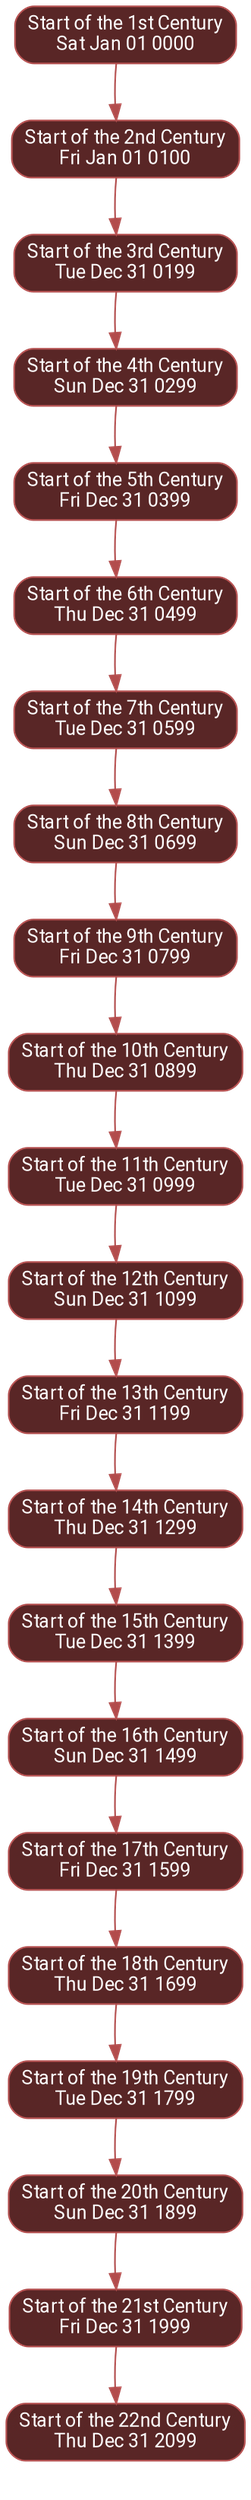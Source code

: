 digraph timeline {
    node [fontname="Segoe UI,Roboto,Oxygen-Sans,Ubuntu,Cantarell,Helvetica Neue,sans-serif"; fontsize="12";];
    edge [fontname="Segoe UI,Roboto,Oxygen-Sans,Ubuntu,Cantarell,Helvetica Neue,sans-serif"; fontsize="12";];
    bgcolor="transparent";
    comment=" ";
    fontname="Segoe UI,Roboto,Oxygen-Sans,Ubuntu,Cantarell,Helvetica Neue,sans-serif";
    fontsize="12";
    label=" ";
    rankdir="TD";
    ranksep="0.5";
    tooltip=" ";
    1 [class="td408927559ee23e3"; color="#B24C4CFF"; fillcolor="#592626FF"; fontcolor="#FFFFFFFF"; id="Z0000-01-01-0"; label=<Start of the 1st Century<BR ALIGN="CENTER"/>Sat Jan 01 0000>; penwidth="1"; shape="box"; style="solid,rounded,filled"; tooltip="0ms since Sat Jan 01 0000\n2026y 292d ago"; ts="-62167219200000";];
    2 [class="td408927559ee23e3"; color="#B24C4CFF"; fillcolor="#592626FF"; fontcolor="#FFFFFFFF"; id="Z0100-01-01-0"; label=<Start of the 2nd Century<BR ALIGN="CENTER"/>Fri Jan 01 0100>; penwidth="1"; shape="box"; style="solid,rounded,filled"; tooltip="100y 25d since Sat Jan 01 0000\n1926y 267d ago"; ts="-59011459200000";];
    3 [class="td408927559ee23e3"; color="#B24C4CFF"; fillcolor="#592626FF"; fontcolor="#FFFFFFFF"; id="Z0199-12-31-0"; label=<Start of the 3rd Century<BR ALIGN="CENTER"/>Tue Dec 31 0199>; penwidth="1"; shape="box"; style="solid,rounded,filled"; tooltip="200y 48d since Sat Jan 01 0000\n1826y 244d ago"; ts="-55855872000000";];
    4 [class="td408927559ee23e3"; color="#B24C4CFF"; fillcolor="#592626FF"; fontcolor="#FFFFFFFF"; id="Z0299-12-31-0"; label=<Start of the 4th Century<BR ALIGN="CENTER"/>Sun Dec 31 0299>; penwidth="1"; shape="box"; style="solid,rounded,filled"; tooltip="300y 72d since Sat Jan 01 0000\n1726y 220d ago"; ts="-52700198400000";];
    5 [class="td408927559ee23e3"; color="#B24C4CFF"; fillcolor="#592626FF"; fontcolor="#FFFFFFFF"; id="Z0399-12-31-0"; label=<Start of the 5th Century<BR ALIGN="CENTER"/>Fri Dec 31 0399>; penwidth="1"; shape="box"; style="solid,rounded,filled"; tooltip="400y 96d since Sat Jan 01 0000\n1626y 196d ago"; ts="-49544524800000";];
    6 [class="td408927559ee23e3"; color="#B24C4CFF"; fillcolor="#592626FF"; fontcolor="#FFFFFFFF"; id="Z0499-12-31-0"; label=<Start of the 6th Century<BR ALIGN="CENTER"/>Thu Dec 31 0499>; penwidth="1"; shape="box"; style="solid,rounded,filled"; tooltip="500y 121d since Sat Jan 01 0000\n1526y 171d ago"; ts="-46388764800000";];
    7 [class="td408927559ee23e3"; color="#B24C4CFF"; fillcolor="#592626FF"; fontcolor="#FFFFFFFF"; id="Z0599-12-31-0"; label=<Start of the 7th Century<BR ALIGN="CENTER"/>Tue Dec 31 0599>; penwidth="1"; shape="box"; style="solid,rounded,filled"; tooltip="600y 145d since Sat Jan 01 0000\n1426y 147d ago"; ts="-43233091200000";];
    8 [class="td408927559ee23e3"; color="#B24C4CFF"; fillcolor="#592626FF"; fontcolor="#FFFFFFFF"; id="Z0699-12-31-0"; label=<Start of the 8th Century<BR ALIGN="CENTER"/>Sun Dec 31 0699>; penwidth="1"; shape="box"; style="solid,rounded,filled"; tooltip="700y 169d since Sat Jan 01 0000\n1326y 123d ago"; ts="-40077417600000";];
    9 [class="td408927559ee23e3"; color="#B24C4CFF"; fillcolor="#592626FF"; fontcolor="#FFFFFFFF"; id="Z0799-12-31-0"; label=<Start of the 9th Century<BR ALIGN="CENTER"/>Fri Dec 31 0799>; penwidth="1"; shape="box"; style="solid,rounded,filled"; tooltip="800y 193d since Sat Jan 01 0000\n1226y 99d ago"; ts="-36921744000000";];
    10 [class="td408927559ee23e3"; color="#B24C4CFF"; fillcolor="#592626FF"; fontcolor="#FFFFFFFF"; id="Z0899-12-31-0"; label=<Start of the 10th Century<BR ALIGN="CENTER"/>Thu Dec 31 0899>; penwidth="1"; shape="box"; style="solid,rounded,filled"; tooltip="900y 218d since Sat Jan 01 0000\n1126y 74d ago"; ts="-33765984000000";];
    11 [class="td408927559ee23e3"; color="#B24C4CFF"; fillcolor="#592626FF"; fontcolor="#FFFFFFFF"; id="Z0999-12-31-0"; label=<Start of the 11th Century<BR ALIGN="CENTER"/>Tue Dec 31 0999>; penwidth="1"; shape="box"; style="solid,rounded,filled"; tooltip="1000y 242d since Sat Jan 01 0000\n1026y 50d ago"; ts="-30610310400000";];
    12 [class="td408927559ee23e3"; color="#B24C4CFF"; fillcolor="#592626FF"; fontcolor="#FFFFFFFF"; id="Z1099-12-31-0"; label=<Start of the 12th Century<BR ALIGN="CENTER"/>Sun Dec 31 1099>; penwidth="1"; shape="box"; style="solid,rounded,filled"; tooltip="1100y 266d since Sat Jan 01 0000\n926y 26d ago"; ts="-27454636800000";];
    13 [class="td408927559ee23e3"; color="#B24C4CFF"; fillcolor="#592626FF"; fontcolor="#FFFFFFFF"; id="Z1199-12-31-0"; label=<Start of the 13th Century<BR ALIGN="CENTER"/>Fri Dec 31 1199>; penwidth="1"; shape="box"; style="solid,rounded,filled"; tooltip="1200y 290d since Sat Jan 01 0000\n826y 2d ago"; ts="-24298963200000";];
    14 [class="td408927559ee23e3"; color="#B24C4CFF"; fillcolor="#592626FF"; fontcolor="#FFFFFFFF"; id="Z1299-12-31-0"; label=<Start of the 14th Century<BR ALIGN="CENTER"/>Thu Dec 31 1299>; penwidth="1"; shape="box"; style="solid,rounded,filled"; tooltip="1300y 315d since Sat Jan 01 0000\n725y 342d ago"; ts="-21143203200000";];
    15 [class="td408927559ee23e3"; color="#B24C4CFF"; fillcolor="#592626FF"; fontcolor="#FFFFFFFF"; id="Z1399-12-31-0"; label=<Start of the 15th Century<BR ALIGN="CENTER"/>Tue Dec 31 1399>; penwidth="1"; shape="box"; style="solid,rounded,filled"; tooltip="1400y 339d since Sat Jan 01 0000\n625y 318d ago"; ts="-17987529600000";];
    16 [class="td408927559ee23e3"; color="#B24C4CFF"; fillcolor="#592626FF"; fontcolor="#FFFFFFFF"; id="Z1499-12-31-0"; label=<Start of the 16th Century<BR ALIGN="CENTER"/>Sun Dec 31 1499>; penwidth="1"; shape="box"; style="solid,rounded,filled"; tooltip="1500y 363d since Sat Jan 01 0000\n525y 294d ago"; ts="-14831856000000";];
    17 [class="td408927559ee23e3"; color="#B24C4CFF"; fillcolor="#592626FF"; fontcolor="#FFFFFFFF"; id="Z1599-12-31-0"; label=<Start of the 17th Century<BR ALIGN="CENTER"/>Fri Dec 31 1599>; penwidth="1"; shape="box"; style="solid,rounded,filled"; tooltip="1601y 22d since Sat Jan 01 0000\n425y 270d ago"; ts="-11676182400000";];
    18 [class="td408927559ee23e3"; color="#B24C4CFF"; fillcolor="#592626FF"; fontcolor="#FFFFFFFF"; id="Z1699-12-31-0"; label=<Start of the 18th Century<BR ALIGN="CENTER"/>Thu Dec 31 1699>; penwidth="1"; shape="box"; style="solid,rounded,filled"; tooltip="1701y 47d since Sat Jan 01 0000\n325y 245d ago"; ts="-8520422400000";];
    19 [class="td408927559ee23e3"; color="#B24C4CFF"; fillcolor="#592626FF"; fontcolor="#FFFFFFFF"; id="Z1799-12-31-0"; label=<Start of the 19th Century<BR ALIGN="CENTER"/>Tue Dec 31 1799>; penwidth="1"; shape="box"; style="solid,rounded,filled"; tooltip="1801y 71d since Sat Jan 01 0000\n225y 221d ago"; ts="-5364748800000";];
    20 [class="td408927559ee23e3"; color="#B24C4CFF"; fillcolor="#592626FF"; fontcolor="#FFFFFFFF"; id="Z1899-12-31-0"; label=<Start of the 20th Century<BR ALIGN="CENTER"/>Sun Dec 31 1899>; penwidth="1"; shape="box"; style="solid,rounded,filled"; tooltip="1901y 95d since Sat Jan 01 0000\n125y 197d ago"; ts="-2209075200000";];
    21 [class="td408927559ee23e3"; color="#B24C4CFF"; fillcolor="#592626FF"; fontcolor="#FFFFFFFF"; id="Z1999-12-31-0"; label=<Start of the 21st Century<BR ALIGN="CENTER"/>Fri Dec 31 1999>; penwidth="1"; shape="box"; style="solid,rounded,filled"; tooltip="2001y 119d since Sat Jan 01 0000\n25y 173d ago"; ts="946598400000";];
    22 [class="td408927559ee23e3"; color="#B24C4CFF"; fillcolor="#592626FF"; fontcolor="#FFFFFFFF"; id="Z2099-12-31-0"; label=<Start of the 22nd Century<BR ALIGN="CENTER"/>Thu Dec 31 2099>; penwidth="1"; shape="box"; style="solid,rounded,filled"; tooltip="2101y 144d since Sat Jan 01 0000\n-74y -217d ago"; ts="4102358400000";];
    1 -> 2 [color="#B24C4CFF"; penwidth="1"; samehead="document"; sametail="document"; style="solid"; tooltip="100y 25d passed";];
    2 -> 3 [color="#B24C4CFF"; penwidth="1"; samehead="document"; sametail="document"; style="solid"; tooltip="100y 23d passed";];
    3 -> 4 [color="#B24C4CFF"; penwidth="1"; samehead="document"; sametail="document"; style="solid"; tooltip="100y 24d passed";];
    4 -> 5 [color="#B24C4CFF"; penwidth="1"; samehead="document"; sametail="document"; style="solid"; tooltip="100y 24d passed";];
    5 -> 6 [color="#B24C4CFF"; penwidth="1"; samehead="document"; sametail="document"; style="solid"; tooltip="100y 25d passed";];
    6 -> 7 [color="#B24C4CFF"; penwidth="1"; samehead="document"; sametail="document"; style="solid"; tooltip="100y 24d passed";];
    7 -> 8 [color="#B24C4CFF"; penwidth="1"; samehead="document"; sametail="document"; style="solid"; tooltip="100y 24d passed";];
    8 -> 9 [color="#B24C4CFF"; penwidth="1"; samehead="document"; sametail="document"; style="solid"; tooltip="100y 24d passed";];
    9 -> 10 [color="#B24C4CFF"; penwidth="1"; samehead="document"; sametail="document"; style="solid"; tooltip="100y 25d passed";];
    10 -> 11 [color="#B24C4CFF"; penwidth="1"; samehead="document"; sametail="document"; style="solid"; tooltip="100y 24d passed";];
    11 -> 12 [color="#B24C4CFF"; penwidth="1"; samehead="document"; sametail="document"; style="solid"; tooltip="100y 24d passed";];
    12 -> 13 [color="#B24C4CFF"; penwidth="1"; samehead="document"; sametail="document"; style="solid"; tooltip="100y 24d passed";];
    13 -> 14 [color="#B24C4CFF"; penwidth="1"; samehead="document"; sametail="document"; style="solid"; tooltip="100y 25d passed";];
    14 -> 15 [color="#B24C4CFF"; penwidth="1"; samehead="document"; sametail="document"; style="solid"; tooltip="100y 24d passed";];
    15 -> 16 [color="#B24C4CFF"; penwidth="1"; samehead="document"; sametail="document"; style="solid"; tooltip="100y 24d passed";];
    16 -> 17 [color="#B24C4CFF"; penwidth="1"; samehead="document"; sametail="document"; style="solid"; tooltip="100y 24d passed";];
    17 -> 18 [color="#B24C4CFF"; penwidth="1"; samehead="document"; sametail="document"; style="solid"; tooltip="100y 25d passed";];
    18 -> 19 [color="#B24C4CFF"; penwidth="1"; samehead="document"; sametail="document"; style="solid"; tooltip="100y 24d passed";];
    19 -> 20 [color="#B24C4CFF"; penwidth="1"; samehead="document"; sametail="document"; style="solid"; tooltip="100y 24d passed";];
    20 -> 21 [color="#B24C4CFF"; penwidth="1"; samehead="document"; sametail="document"; style="solid"; tooltip="100y 24d passed";];
    21 -> 22 [color="#B24C4CFF"; penwidth="1"; samehead="document"; sametail="document"; style="solid"; tooltip="100y 25d passed";];
    1 -> 2 [style="invis";];
    2 -> 3 [style="invis";];
    3 -> 4 [style="invis";];
    4 -> 5 [style="invis";];
    5 -> 6 [style="invis";];
    6 -> 7 [style="invis";];
    7 -> 8 [style="invis";];
    8 -> 9 [style="invis";];
    9 -> 10 [style="invis";];
    10 -> 11 [style="invis";];
    11 -> 12 [style="invis";];
    12 -> 13 [style="invis";];
    13 -> 14 [style="invis";];
    14 -> 15 [style="invis";];
    15 -> 16 [style="invis";];
    16 -> 17 [style="invis";];
    17 -> 18 [style="invis";];
    18 -> 19 [style="invis";];
    19 -> 20 [style="invis";];
    20 -> 21 [style="invis";];
    21 -> 22 [style="invis";];
}
